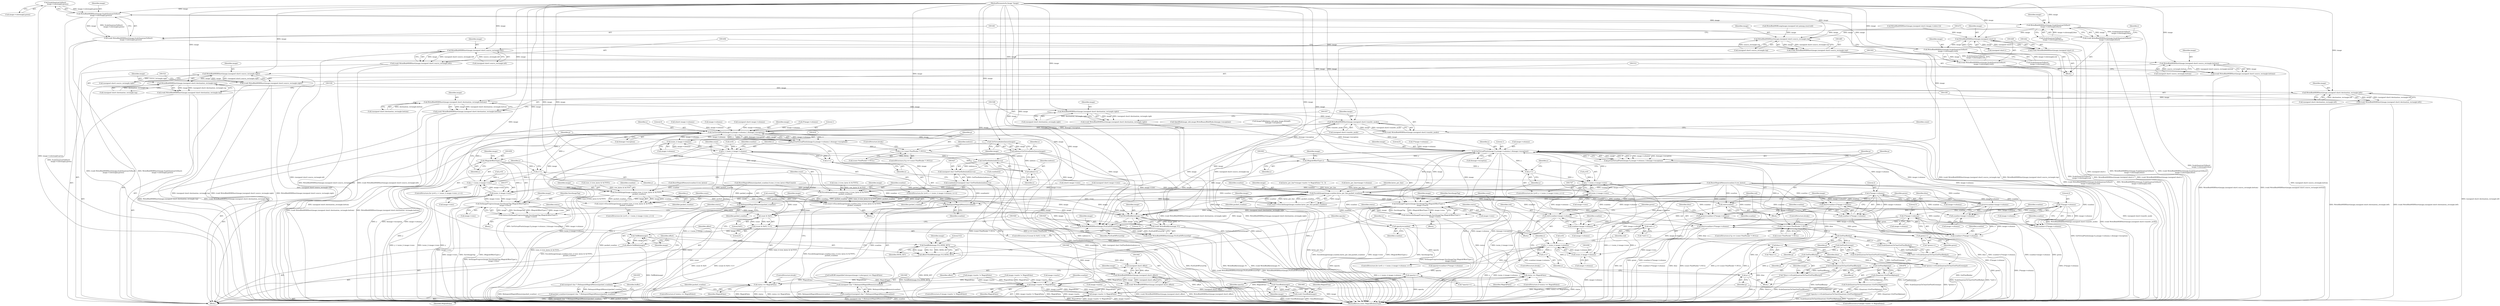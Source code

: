 digraph "0_ImageMagick_859084b4fd966ac007965c3d85caabccd8aee9b4@array" {
"1001464" [label="(Call,ScaleQuantumToShort(\n          image->colormap[i].green))"];
"1001462" [label="(Call,WriteBlobMSBShort(image,ScaleQuantumToShort(\n          image->colormap[i].green)))"];
"1001460" [label="(Call,(void) WriteBlobMSBShort(image,ScaleQuantumToShort(\n          image->colormap[i].green)))"];
"1001474" [label="(Call,WriteBlobMSBShort(image,ScaleQuantumToShort(\n          image->colormap[i].blue)))"];
"1001443" [label="(Call,WriteBlobMSBShort(image,(unsigned short) i))"];
"1001441" [label="(Call,(void) WriteBlobMSBShort(image,(unsigned short) i))"];
"1001450" [label="(Call,WriteBlobMSBShort(image,ScaleQuantumToShort(\n          image->colormap[i].red)))"];
"1001448" [label="(Call,(void) WriteBlobMSBShort(image,ScaleQuantumToShort(\n          image->colormap[i].red)))"];
"1001472" [label="(Call,(void) WriteBlobMSBShort(image,ScaleQuantumToShort(\n          image->colormap[i].blue)))"];
"1001486" [label="(Call,WriteBlobMSBShort(image,(unsigned short) source_rectangle.top))"];
"1001484" [label="(Call,(void) WriteBlobMSBShort(image,(unsigned short) source_rectangle.top))"];
"1001495" [label="(Call,WriteBlobMSBShort(image,(unsigned short) source_rectangle.left))"];
"1001493" [label="(Call,(void) WriteBlobMSBShort(image,(unsigned short) source_rectangle.left))"];
"1001504" [label="(Call,WriteBlobMSBShort(image,(unsigned short) source_rectangle.bottom))"];
"1001502" [label="(Call,(void) WriteBlobMSBShort(image,(unsigned short) source_rectangle.bottom))"];
"1001513" [label="(Call,WriteBlobMSBShort(image,(unsigned short) source_rectangle.right))"];
"1001511" [label="(Call,(void) WriteBlobMSBShort(image,(unsigned short) source_rectangle.right))"];
"1001522" [label="(Call,WriteBlobMSBShort(image,(unsigned short) destination_rectangle.top))"];
"1001520" [label="(Call,(void) WriteBlobMSBShort(image,(unsigned short) destination_rectangle.top))"];
"1001531" [label="(Call,WriteBlobMSBShort(image,(unsigned short) destination_rectangle.left))"];
"1001529" [label="(Call,(void) WriteBlobMSBShort(image,(unsigned short) destination_rectangle.left))"];
"1001540" [label="(Call,WriteBlobMSBShort(image,(unsigned short) destination_rectangle.bottom))"];
"1001538" [label="(Call,(void) WriteBlobMSBShort(image,(unsigned short) destination_rectangle.bottom))"];
"1001549" [label="(Call,WriteBlobMSBShort(image,(unsigned short) destination_rectangle.right))"];
"1001547" [label="(Call,(void) WriteBlobMSBShort(image,(unsigned short) destination_rectangle.right))"];
"1001558" [label="(Call,WriteBlobMSBShort(image,(unsigned short) transfer_mode))"];
"1001556" [label="(Call,(void) WriteBlobMSBShort(image,(unsigned short) transfer_mode))"];
"1001586" [label="(Call,GetVirtualPixels(image,0,y,image->columns,1,&image->exception))"];
"1001581" [label="(Call,y++)"];
"1001574" [label="(Call,y < (ssize_t) image->rows)"];
"1001584" [label="(Call,p=GetVirtualPixels(image,0,y,image->columns,1,&image->exception))"];
"1001599" [label="(Call,p == (const PixelPacket *) NULL)"];
"1001607" [label="(Call,GetVirtualIndexQueue(image))"];
"1001605" [label="(Call,indexes=GetVirtualIndexQueue(image))"];
"1001628" [label="(Call,GetPixelIndex(indexes+x))"];
"1001626" [label="(Call,(unsigned char) GetPixelIndex(indexes+x))"];
"1001622" [label="(Call,scanline[x]=(unsigned char) GetPixelIndex(indexes+x))"];
"1001634" [label="(Call,EncodeImage(image,scanline,(size_t) (row_bytes & 0x7FFF),\n        packed_scanline))"];
"1001632" [label="(Call,count+=EncodeImage(image,scanline,(size_t) (row_bytes & 0x7FFF),\n        packed_scanline))"];
"1001915" [label="(Call,count & 0x01)"];
"1001914" [label="(Call,(count & 0x01) != 0)"];
"1001654" [label="(Call,SetImageProgress(image,SaveImageTag,(MagickOffsetType) y,\n            image->rows))"];
"1001576" [label="(Call,(ssize_t) image->rows)"];
"1001652" [label="(Call,status=SetImageProgress(image,SaveImageTag,(MagickOffsetType) y,\n            image->rows))"];
"1001664" [label="(Call,status == MagickFalse)"];
"1001921" [label="(Call,WriteBlobByte(image,'\0'))"];
"1001919" [label="(Call,(void) WriteBlobByte(image,'\0'))"];
"1001926" [label="(Call,WriteBlobMSBShort(image,PictEndOfPictureOp))"];
"1001924" [label="(Call,(void) WriteBlobMSBShort(image,PictEndOfPictureOp))"];
"1001931" [label="(Call,TellBlob(image))"];
"1001929" [label="(Call,offset=TellBlob(image))"];
"1001935" [label="(Call,SeekBlob(image,512,SEEK_SET))"];
"1001933" [label="(Call,offset=SeekBlob(image,512,SEEK_SET))"];
"1001943" [label="(Call,(unsigned short) offset)"];
"1001941" [label="(Call,WriteBlobMSBShort(image,(unsigned short) offset))"];
"1001939" [label="(Call,(void) WriteBlobMSBShort(image,(unsigned short) offset))"];
"1001966" [label="(Call,CloseBlob(image))"];
"1001964" [label="(Call,(void) CloseBlob(image))"];
"1001950" [label="(Call,RelinquishMagickMemory(scanline))"];
"1001948" [label="(Call,(unsigned char *) RelinquishMagickMemory(scanline))"];
"1001946" [label="(Call,scanline=(unsigned char *) RelinquishMagickMemory(scanline))"];
"1001956" [label="(Call,RelinquishMagickMemory(packed_scanline))"];
"1001954" [label="(Call,(unsigned char *) RelinquishMagickMemory(packed_scanline))"];
"1001952" [label="(Call,packed_scanline=(unsigned char *) RelinquishMagickMemory(packed_scanline))"];
"1001629" [label="(Call,indexes+x)"];
"1001615" [label="(Call,(ssize_t) image->columns)"];
"1001613" [label="(Call,x < (ssize_t) image->columns)"];
"1001620" [label="(Call,x++)"];
"1001657" [label="(Call,(MagickOffsetType) y)"];
"1001697" [label="(Call,EncodeImage(image,scanline,(size_t) (row_bytes & 0x7FFF),\n            packed_scanline))"];
"1001695" [label="(Call,count+=EncodeImage(image,scanline,(size_t) (row_bytes & 0x7FFF),\n            packed_scanline))"];
"1001756" [label="(Call,GetVirtualPixels(image,0,y,image->columns,1,&image->exception))"];
"1001751" [label="(Call,y++)"];
"1001744" [label="(Call,y < (ssize_t) image->rows)"];
"1001754" [label="(Call,p=GetVirtualPixels(image,0,y,image->columns,1,&image->exception))"];
"1001769" [label="(Call,p == (const PixelPacket *) NULL)"];
"1001848" [label="(Call,GetPixelRed(p))"];
"1001847" [label="(Call,ScaleQuantumToChar(GetPixelRed(p)))"];
"1001843" [label="(Call,*red++=ScaleQuantumToChar(GetPixelRed(p)))"];
"1001855" [label="(Call,GetPixelGreen(p))"];
"1001854" [label="(Call,ScaleQuantumToChar(GetPixelGreen(p)))"];
"1001850" [label="(Call,*green++=ScaleQuantumToChar(GetPixelGreen(p)))"];
"1001862" [label="(Call,GetPixelBlue(p))"];
"1001861" [label="(Call,ScaleQuantumToChar(GetPixelBlue(p)))"];
"1001857" [label="(Call,*blue++=ScaleQuantumToChar(GetPixelBlue(p)))"];
"1001877" [label="(Call,GetPixelAlpha(p))"];
"1001875" [label="(Call,(Quantum) (GetPixelAlpha(p)))"];
"1001874" [label="(Call,ScaleQuantumToChar((Quantum) (GetPixelAlpha(p))))"];
"1001870" [label="(Call,*opacity++=ScaleQuantumToChar((Quantum) (GetPixelAlpha(p))))"];
"1001879" [label="(Call,p++)"];
"1001778" [label="(Call,green=scanline+image->columns)"];
"1001852" [label="(Call,green++)"];
"1001780" [label="(Call,scanline+image->columns)"];
"1001789" [label="(Call,2*image->columns)"];
"1001785" [label="(Call,blue=scanline+2*image->columns)"];
"1001859" [label="(Call,blue++)"];
"1001787" [label="(Call,scanline+2*image->columns)"];
"1001804" [label="(Call,red=scanline+image->columns)"];
"1001845" [label="(Call,red++)"];
"1001806" [label="(Call,scanline+image->columns)"];
"1001815" [label="(Call,2*image->columns)"];
"1001811" [label="(Call,green=scanline+2*image->columns)"];
"1001813" [label="(Call,scanline+2*image->columns)"];
"1001824" [label="(Call,3*image->columns)"];
"1001820" [label="(Call,blue=scanline+3*image->columns)"];
"1001822" [label="(Call,scanline+3*image->columns)"];
"1001835" [label="(Call,(ssize_t) image->columns)"];
"1001833" [label="(Call,x < (ssize_t) image->columns)"];
"1001840" [label="(Call,x++)"];
"1001883" [label="(Call,EncodeImage(image,scanline,bytes_per_line,packed_scanline))"];
"1001775" [label="(Call,red=scanline)"];
"1001801" [label="(Call,opacity=scanline)"];
"1001872" [label="(Call,opacity++)"];
"1001881" [label="(Call,count+=EncodeImage(image,scanline,bytes_per_line,packed_scanline))"];
"1001899" [label="(Call,SetImageProgress(image,SaveImageTag,(MagickOffsetType) y,\n                image->rows))"];
"1001746" [label="(Call,(ssize_t) image->rows)"];
"1001897" [label="(Call,status=SetImageProgress(image,SaveImageTag,(MagickOffsetType) y,\n                image->rows))"];
"1001909" [label="(Call,status == MagickFalse)"];
"1001795" [label="(Call,image->matte != MagickFalse)"];
"1001865" [label="(Call,image->matte != MagickFalse)"];
"1001902" [label="(Call,(MagickOffsetType) y)"];
"1001886" [label="(Identifier,bytes_per_line)"];
"1001936" [label="(Identifier,image)"];
"1001682" [label="(ControlStructure,for (y=0; y < (ssize_t) image->rows; y++))"];
"1000118" [label="(Block,)"];
"1001445" [label="(Call,(unsigned short) i)"];
"1001824" [label="(Call,3*image->columns)"];
"1001746" [label="(Call,(ssize_t) image->rows)"];
"1001560" [label="(Call,(unsigned short) transfer_mode)"];
"1001811" [label="(Call,green=scanline+2*image->columns)"];
"1001744" [label="(Call,y < (ssize_t) image->rows)"];
"1001505" [label="(Identifier,image)"];
"1001905" [label="(Call,image->rows)"];
"1001614" [label="(Identifier,x)"];
"1001954" [label="(Call,(unsigned char *) RelinquishMagickMemory(packed_scanline))"];
"1001938" [label="(Identifier,SEEK_SET)"];
"1001942" [label="(Identifier,image)"];
"1001813" [label="(Call,scanline+2*image->columns)"];
"1001844" [label="(Call,*red++)"];
"1001571" [label="(Call,y=0)"];
"1001964" [label="(Call,(void) CloseBlob(image))"];
"1001752" [label="(Identifier,y)"];
"1001464" [label="(Call,ScaleQuantumToShort(\n          image->colormap[i].green))"];
"1001834" [label="(Identifier,x)"];
"1001770" [label="(Identifier,p)"];
"1001791" [label="(Call,image->columns)"];
"1001486" [label="(Call,WriteBlobMSBShort(image,(unsigned short) source_rectangle.top))"];
"1001966" [label="(Call,CloseBlob(image))"];
"1001763" [label="(Literal,1)"];
"1001538" [label="(Call,(void) WriteBlobMSBShort(image,(unsigned short) destination_rectangle.bottom))"];
"1001854" [label="(Call,ScaleQuantumToChar(GetPixelGreen(p)))"];
"1001816" [label="(Literal,2)"];
"1001914" [label="(Call,(count & 0x01) != 0)"];
"1001731" [label="(Call,opacity=scanline+3*image->columns)"];
"1001495" [label="(Call,WriteBlobMSBShort(image,(unsigned short) source_rectangle.left))"];
"1001575" [label="(Identifier,y)"];
"1001846" [label="(Identifier,red)"];
"1001799" [label="(Identifier,MagickFalse)"];
"1001804" [label="(Call,red=scanline+image->columns)"];
"1001622" [label="(Call,scanline[x]=(unsigned char) GetPixelIndex(indexes+x))"];
"1001879" [label="(Call,p++)"];
"1001782" [label="(Call,image->columns)"];
"1001657" [label="(Call,(MagickOffsetType) y)"];
"1001790" [label="(Literal,2)"];
"1001795" [label="(Call,image->matte != MagickFalse)"];
"1001584" [label="(Call,p=GetVirtualPixels(image,0,y,image->columns,1,&image->exception))"];
"1001556" [label="(Call,(void) WriteBlobMSBShort(image,(unsigned short) transfer_mode))"];
"1001635" [label="(Identifier,image)"];
"1001842" [label="(Block,)"];
"1001806" [label="(Call,scanline+image->columns)"];
"1001439" [label="(Identifier,i)"];
"1001833" [label="(Call,x < (ssize_t) image->columns)"];
"1001448" [label="(Call,(void) WriteBlobMSBShort(image,ScaleQuantumToShort(\n          image->colormap[i].red)))"];
"1001769" [label="(Call,p == (const PixelPacket *) NULL)"];
"1001741" [label="(Call,y=0)"];
"1001931" [label="(Call,TellBlob(image))"];
"1001660" [label="(Call,image->rows)"];
"1001924" [label="(Call,(void) WriteBlobMSBShort(image,PictEndOfPictureOp))"];
"1001969" [label="(Identifier,MagickTrue)"];
"1001753" [label="(Block,)"];
"1001504" [label="(Call,WriteBlobMSBShort(image,(unsigned short) source_rectangle.bottom))"];
"1001700" [label="(Call,(size_t) (row_bytes & 0x7FFF))"];
"1001967" [label="(Identifier,image)"];
"1001862" [label="(Call,GetPixelBlue(p))"];
"1001918" [label="(Literal,0)"];
"1001814" [label="(Identifier,scanline)"];
"1001699" [label="(Identifier,scanline)"];
"1001607" [label="(Call,GetVirtualIndexQueue(image))"];
"1001927" [label="(Identifier,image)"];
"1001475" [label="(Identifier,image)"];
"1001779" [label="(Identifier,green)"];
"1001578" [label="(Call,image->rows)"];
"1001851" [label="(Call,*green++)"];
"1001754" [label="(Call,p=GetVirtualPixels(image,0,y,image->columns,1,&image->exception))"];
"1001629" [label="(Call,indexes+x)"];
"1001748" [label="(Call,image->rows)"];
"1001853" [label="(Identifier,green)"];
"1001581" [label="(Call,y++)"];
"1001630" [label="(Identifier,indexes)"];
"1001532" [label="(Identifier,image)"];
"1001861" [label="(Call,ScaleQuantumToChar(GetPixelBlue(p)))"];
"1000552" [label="(Call,ResetMagickMemory(packed_scanline,0,(size_t) (row_bytes+MaxCount)))"];
"1001576" [label="(Call,(ssize_t) image->rows)"];
"1001959" [label="(Identifier,buffer)"];
"1001450" [label="(Call,WriteBlobMSBShort(image,ScaleQuantumToShort(\n          image->colormap[i].red)))"];
"1001599" [label="(Call,p == (const PixelPacket *) NULL)"];
"1001441" [label="(Call,(void) WriteBlobMSBShort(image,(unsigned short) i))"];
"1001506" [label="(Call,(unsigned short) source_rectangle.bottom)"];
"1001910" [label="(Identifier,status)"];
"1001654" [label="(Call,SetImageProgress(image,SaveImageTag,(MagickOffsetType) y,\n            image->rows))"];
"1001841" [label="(Identifier,x)"];
"1001514" [label="(Identifier,image)"];
"1001956" [label="(Call,RelinquishMagickMemory(packed_scanline))"];
"1001756" [label="(Call,GetVirtualPixels(image,0,y,image->columns,1,&image->exception))"];
"1001852" [label="(Call,green++)"];
"1001948" [label="(Call,(unsigned char *) RelinquishMagickMemory(scanline))"];
"1000404" [label="(Call,image->matte != MagickFalse)"];
"1001822" [label="(Call,scanline+3*image->columns)"];
"1001815" [label="(Call,2*image->columns)"];
"1001774" [label="(ControlStructure,break;)"];
"1001951" [label="(Identifier,scanline)"];
"1001623" [label="(Call,scanline[x])"];
"1001802" [label="(Identifier,opacity)"];
"1001928" [label="(Identifier,PictEndOfPictureOp)"];
"1001916" [label="(Identifier,count)"];
"1001849" [label="(Identifier,p)"];
"1001843" [label="(Call,*red++=ScaleQuantumToChar(GetPixelRed(p)))"];
"1000117" [label="(MethodParameterIn,Image *image)"];
"1001463" [label="(Identifier,image)"];
"1001917" [label="(Literal,0x01)"];
"1001582" [label="(Identifier,y)"];
"1000448" [label="(Call,image->matte != MagickFalse)"];
"1001789" [label="(Call,2*image->columns)"];
"1001812" [label="(Identifier,green)"];
"1001786" [label="(Identifier,blue)"];
"1001633" [label="(Identifier,count)"];
"1001760" [label="(Call,image->columns)"];
"1001778" [label="(Call,green=scanline+image->columns)"];
"1001926" [label="(Call,WriteBlobMSBShort(image,PictEndOfPictureOp))"];
"1001524" [label="(Call,(unsigned short) destination_rectangle.top)"];
"1000546" [label="(Call,ResetMagickMemory(scanline,0,row_bytes))"];
"1001911" [label="(Identifier,MagickFalse)"];
"1001394" [label="(Call,WriteBlobMSBLong(image,(unsigned int) pixmap.reserved))"];
"1001904" [label="(Identifier,y)"];
"1001740" [label="(ControlStructure,for (y=0; y < (ssize_t) image->rows; y++))"];
"1001945" [label="(Identifier,offset)"];
"1001946" [label="(Call,scanline=(unsigned char *) RelinquishMagickMemory(scanline))"];
"1001542" [label="(Call,(unsigned short) destination_rectangle.bottom)"];
"1001610" [label="(Call,x=0)"];
"1001661" [label="(Identifier,image)"];
"1001864" [label="(ControlStructure,if (image->matte != MagickFalse))"];
"1001621" [label="(Identifier,x)"];
"1001588" [label="(Literal,0)"];
"1000908" [label="(Call,ImageToBlob(jpeg_info,jpeg_image,&length,\n        &image->exception))"];
"1001830" [label="(Call,x=0)"];
"1001848" [label="(Call,GetPixelRed(p))"];
"1001881" [label="(Call,count+=EncodeImage(image,scanline,bytes_per_line,packed_scanline))"];
"1001883" [label="(Call,EncodeImage(image,scanline,bytes_per_line,packed_scanline))"];
"1001487" [label="(Identifier,image)"];
"1001801" [label="(Call,opacity=scanline)"];
"1001803" [label="(Identifier,scanline)"];
"1001452" [label="(Call,ScaleQuantumToShort(\n          image->colormap[i].red))"];
"1001583" [label="(Block,)"];
"1001558" [label="(Call,WriteBlobMSBShort(image,(unsigned short) transfer_mode))"];
"1001896" [label="(Block,)"];
"1001655" [label="(Identifier,image)"];
"1001745" [label="(Identifier,y)"];
"1001867" [label="(Identifier,image)"];
"1001465" [label="(Call,image->colormap[i].green)"];
"1001950" [label="(Call,RelinquishMagickMemory(scanline))"];
"1001821" [label="(Identifier,blue)"];
"1001808" [label="(Call,image->columns)"];
"1001796" [label="(Call,image->matte)"];
"1001785" [label="(Call,blue=scanline+2*image->columns)"];
"1001908" [label="(ControlStructure,if (status == MagickFalse))"];
"1001923" [label="(Literal,'\0')"];
"1001451" [label="(Identifier,image)"];
"1001631" [label="(Identifier,x)"];
"1001757" [label="(Identifier,image)"];
"1001858" [label="(Call,*blue++)"];
"1001758" [label="(Literal,0)"];
"1001857" [label="(Call,*blue++=ScaleQuantumToChar(GetPixelBlue(p)))"];
"1001462" [label="(Call,WriteBlobMSBShort(image,ScaleQuantumToShort(\n          image->colormap[i].green)))"];
"1001887" [label="(Identifier,packed_scanline)"];
"1001898" [label="(Identifier,status)"];
"1001104" [label="(Call,(unsigned short) image->columns)"];
"1001484" [label="(Call,(void) WriteBlobMSBShort(image,(unsigned short) source_rectangle.top))"];
"1001823" [label="(Identifier,scanline)"];
"1001866" [label="(Call,image->matte)"];
"1001474" [label="(Call,WriteBlobMSBShort(image,ScaleQuantumToShort(\n          image->colormap[i].blue)))"];
"1001549" [label="(Call,WriteBlobMSBShort(image,(unsigned short) destination_rectangle.right))"];
"1001885" [label="(Identifier,scanline)"];
"1001850" [label="(Call,*green++=ScaleQuantumToChar(GetPixelGreen(p)))"];
"1001667" [label="(ControlStructure,break;)"];
"1001825" [label="(Literal,3)"];
"1001646" [label="(Identifier,image)"];
"1001755" [label="(Identifier,p)"];
"1001921" [label="(Call,WriteBlobByte(image,'\0'))"];
"1001653" [label="(Identifier,status)"];
"1001913" [label="(ControlStructure,if ((count & 0x01) != 0))"];
"1001705" [label="(Identifier,packed_scanline)"];
"1001800" [label="(Block,)"];
"1001440" [label="(Block,)"];
"1001933" [label="(Call,offset=SeekBlob(image,512,SEEK_SET))"];
"1001877" [label="(Call,GetPixelAlpha(p))"];
"1001613" [label="(Call,x < (ssize_t) image->columns)"];
"1001952" [label="(Call,packed_scanline=(unsigned char *) RelinquishMagickMemory(packed_scanline))"];
"1001531" [label="(Call,WriteBlobMSBShort(image,(unsigned short) destination_rectangle.left))"];
"1001902" [label="(Call,(MagickOffsetType) y)"];
"1001608" [label="(Identifier,image)"];
"1001632" [label="(Call,count+=EncodeImage(image,scanline,(size_t) (row_bytes & 0x7FFF),\n        packed_scanline))"];
"1001551" [label="(Call,(unsigned short) destination_rectangle.right)"];
"1001587" [label="(Identifier,image)"];
"1001934" [label="(Identifier,offset)"];
"1001585" [label="(Identifier,p)"];
"1001869" [label="(Identifier,MagickFalse)"];
"1001418" [label="(Call,WriteBlobMSBShort(image,(unsigned short) (image->colors-1)))"];
"1001865" [label="(Call,image->matte != MagickFalse)"];
"1001781" [label="(Identifier,scanline)"];
"1001540" [label="(Call,WriteBlobMSBShort(image,(unsigned short) destination_rectangle.bottom))"];
"1001871" [label="(Call,*opacity++)"];
"1001476" [label="(Call,ScaleQuantumToShort(\n          image->colormap[i].blue))"];
"1001932" [label="(Identifier,image)"];
"1001919" [label="(Call,(void) WriteBlobByte(image,'\0'))"];
"1001665" [label="(Identifier,status)"];
"1001488" [label="(Call,(unsigned short) source_rectangle.top)"];
"1001875" [label="(Call,(Quantum) (GetPixelAlpha(p)))"];
"1001929" [label="(Call,offset=TellBlob(image))"];
"1001780" [label="(Call,scanline+image->columns)"];
"1001873" [label="(Identifier,opacity)"];
"1001930" [label="(Identifier,offset)"];
"1001695" [label="(Call,count+=EncodeImage(image,scanline,(size_t) (row_bytes & 0x7FFF),\n            packed_scanline))"];
"1001601" [label="(Call,(const PixelPacket *) NULL)"];
"1000431" [label="(Call,4*image->columns)"];
"1001805" [label="(Identifier,red)"];
"1001611" [label="(Identifier,x)"];
"1001970" [label="(MethodReturn,static MagickBooleanType)"];
"1001600" [label="(Identifier,p)"];
"1001559" [label="(Identifier,image)"];
"1001817" [label="(Call,image->columns)"];
"1001855" [label="(Call,GetPixelGreen(p))"];
"1001609" [label="(ControlStructure,for (x=0; x < (ssize_t) image->columns; x++))"];
"1001880" [label="(Identifier,p)"];
"1001771" [label="(Call,(const PixelPacket *) NULL)"];
"1001550" [label="(Identifier,image)"];
"1001787" [label="(Call,scanline+2*image->columns)"];
"1001899" [label="(Call,SetImageProgress(image,SaveImageTag,(MagickOffsetType) y,\n                image->rows))"];
"1000289" [label="(Call,(short) image->rows)"];
"1001776" [label="(Identifier,red)"];
"1001604" [label="(ControlStructure,break;)"];
"1001751" [label="(Call,y++)"];
"1001882" [label="(Identifier,count)"];
"1001605" [label="(Call,indexes=GetVirtualIndexQueue(image))"];
"1001941" [label="(Call,WriteBlobMSBShort(image,(unsigned short) offset))"];
"1001598" [label="(ControlStructure,if (p == (const PixelPacket *) NULL))"];
"1001460" [label="(Call,(void) WriteBlobMSBShort(image,ScaleQuantumToShort(\n          image->colormap[i].green)))"];
"1001874" [label="(Call,ScaleQuantumToChar((Quantum) (GetPixelAlpha(p))))"];
"1001891" [label="(Identifier,image)"];
"1001870" [label="(Call,*opacity++=ScaleQuantumToChar((Quantum) (GetPixelAlpha(p))))"];
"1001840" [label="(Call,x++)"];
"1001593" [label="(Literal,1)"];
"1001589" [label="(Identifier,y)"];
"1001496" [label="(Identifier,image)"];
"1001513" [label="(Call,WriteBlobMSBShort(image,(unsigned short) source_rectangle.right))"];
"1001659" [label="(Identifier,y)"];
"1001943" [label="(Call,(unsigned short) offset)"];
"1001520" [label="(Call,(void) WriteBlobMSBShort(image,(unsigned short) destination_rectangle.top))"];
"1001628" [label="(Call,GetPixelIndex(indexes+x))"];
"1001574" [label="(Call,y < (ssize_t) image->rows)"];
"1001620" [label="(Call,x++)"];
"1001651" [label="(Block,)"];
"1001837" [label="(Call,image->columns)"];
"1001697" [label="(Call,EncodeImage(image,scanline,(size_t) (row_bytes & 0x7FFF),\n            packed_scanline))"];
"1001529" [label="(Call,(void) WriteBlobMSBShort(image,(unsigned short) destination_rectangle.left))"];
"1000201" [label="(Call,OpenBlob(image_info,image,WriteBinaryBlobMode,&image->exception))"];
"1001666" [label="(Identifier,MagickFalse)"];
"1001694" [label="(Identifier,y)"];
"1000298" [label="(Call,(short) image->columns)"];
"1001493" [label="(Call,(void) WriteBlobMSBShort(image,(unsigned short) source_rectangle.left))"];
"1001939" [label="(Call,(void) WriteBlobMSBShort(image,(unsigned short) offset))"];
"1001656" [label="(Identifier,SaveImageTag)"];
"1001523" [label="(Identifier,image)"];
"1001847" [label="(Call,ScaleQuantumToChar(GetPixelRed(p)))"];
"1001935" [label="(Call,SeekBlob(image,512,SEEK_SET))"];
"1001735" [label="(Call,3*image->columns)"];
"1001533" [label="(Call,(unsigned short) destination_rectangle.left)"];
"1001897" [label="(Call,status=SetImageProgress(image,SaveImageTag,(MagickOffsetType) y,\n                image->rows))"];
"1001860" [label="(Identifier,blue)"];
"1001606" [label="(Identifier,indexes)"];
"1001775" [label="(Call,red=scanline)"];
"1001511" [label="(Call,(void) WriteBlobMSBShort(image,(unsigned short) source_rectangle.right))"];
"1001957" [label="(Identifier,packed_scanline)"];
"1001443" [label="(Call,WriteBlobMSBShort(image,(unsigned short) i))"];
"1001515" [label="(Call,(unsigned short) source_rectangle.right)"];
"1001547" [label="(Call,(void) WriteBlobMSBShort(image,(unsigned short) destination_rectangle.right))"];
"1001636" [label="(Identifier,scanline)"];
"1001856" [label="(Identifier,p)"];
"1001626" [label="(Call,(unsigned char) GetPixelIndex(indexes+x))"];
"1001678" [label="(Call,ResetMagickMemory(scanline,0,row_bytes))"];
"1001777" [label="(Identifier,scanline)"];
"1001113" [label="(Call,(unsigned short) image->rows)"];
"1001884" [label="(Identifier,image)"];
"1000216" [label="(Call,IssRGBCompatibleColorspace(image->colorspace) == MagickFalse)"];
"1001831" [label="(Identifier,x)"];
"1001872" [label="(Call,opacity++)"];
"1001900" [label="(Identifier,image)"];
"1001829" [label="(ControlStructure,for (x=0; x < (ssize_t) image->columns; x++))"];
"1001901" [label="(Identifier,SaveImageTag)"];
"1001472" [label="(Call,(void) WriteBlobMSBShort(image,ScaleQuantumToShort(\n          image->colormap[i].blue)))"];
"1001807" [label="(Identifier,scanline)"];
"1001922" [label="(Identifier,image)"];
"1001764" [label="(Call,&image->exception)"];
"1001541" [label="(Identifier,image)"];
"1001624" [label="(Identifier,scanline)"];
"1001617" [label="(Call,image->columns)"];
"1001820" [label="(Call,blue=scanline+3*image->columns)"];
"1001570" [label="(ControlStructure,for (y=0; y < (ssize_t) image->rows; y++))"];
"1001826" [label="(Call,image->columns)"];
"1001863" [label="(Identifier,p)"];
"1001906" [label="(Identifier,image)"];
"1001797" [label="(Identifier,image)"];
"1001953" [label="(Identifier,packed_scanline)"];
"1001912" [label="(ControlStructure,break;)"];
"1001937" [label="(Literal,512)"];
"1001594" [label="(Call,&image->exception)"];
"1001915" [label="(Call,count & 0x01)"];
"1001634" [label="(Call,EncodeImage(image,scanline,(size_t) (row_bytes & 0x7FFF),\n        packed_scanline))"];
"1001859" [label="(Call,blue++)"];
"1001502" [label="(Call,(void) WriteBlobMSBShort(image,(unsigned short) source_rectangle.bottom))"];
"1001845" [label="(Call,red++)"];
"1000445" [label="(Call,bytes_per_line*=image->matte != MagickFalse ? 4 : 3)"];
"1001878" [label="(Identifier,p)"];
"1001652" [label="(Call,status=SetImageProgress(image,SaveImageTag,(MagickOffsetType) y,\n            image->rows))"];
"1001590" [label="(Call,image->columns)"];
"1001522" [label="(Call,WriteBlobMSBShort(image,(unsigned short) destination_rectangle.top))"];
"1001444" [label="(Identifier,image)"];
"1001563" [label="(Call,count=0)"];
"1001664" [label="(Call,status == MagickFalse)"];
"1001637" [label="(Call,(size_t) (row_bytes & 0x7FFF))"];
"1001698" [label="(Identifier,image)"];
"1000436" [label="(Call,bytes_per_line=image->columns)"];
"1001642" [label="(Identifier,packed_scanline)"];
"1001909" [label="(Call,status == MagickFalse)"];
"1001947" [label="(Identifier,scanline)"];
"1001788" [label="(Identifier,scanline)"];
"1001564" [label="(Identifier,count)"];
"1001696" [label="(Identifier,count)"];
"1001835" [label="(Call,(ssize_t) image->columns)"];
"1001586" [label="(Call,GetVirtualPixels(image,0,y,image->columns,1,&image->exception))"];
"1001794" [label="(ControlStructure,if (image->matte != MagickFalse))"];
"1001615" [label="(Call,(ssize_t) image->columns)"];
"1001759" [label="(Identifier,y)"];
"1001768" [label="(ControlStructure,if (p == (const PixelPacket *) NULL))"];
"1001497" [label="(Call,(unsigned short) source_rectangle.left)"];
"1001663" [label="(ControlStructure,if (status == MagickFalse))"];
"1001464" -> "1001462"  [label="AST: "];
"1001464" -> "1001465"  [label="CFG: "];
"1001465" -> "1001464"  [label="AST: "];
"1001462" -> "1001464"  [label="CFG: "];
"1001464" -> "1001970"  [label="DDG: image->colormap[i].green"];
"1001464" -> "1001462"  [label="DDG: image->colormap[i].green"];
"1001462" -> "1001460"  [label="AST: "];
"1001463" -> "1001462"  [label="AST: "];
"1001460" -> "1001462"  [label="CFG: "];
"1001462" -> "1001970"  [label="DDG: ScaleQuantumToShort(\n          image->colormap[i].green)"];
"1001462" -> "1001460"  [label="DDG: image"];
"1001462" -> "1001460"  [label="DDG: ScaleQuantumToShort(\n          image->colormap[i].green)"];
"1001450" -> "1001462"  [label="DDG: image"];
"1000117" -> "1001462"  [label="DDG: image"];
"1001462" -> "1001474"  [label="DDG: image"];
"1001460" -> "1001440"  [label="AST: "];
"1001461" -> "1001460"  [label="AST: "];
"1001473" -> "1001460"  [label="CFG: "];
"1001460" -> "1001970"  [label="DDG: WriteBlobMSBShort(image,ScaleQuantumToShort(\n          image->colormap[i].green))"];
"1001460" -> "1001970"  [label="DDG: (void) WriteBlobMSBShort(image,ScaleQuantumToShort(\n          image->colormap[i].green))"];
"1001474" -> "1001472"  [label="AST: "];
"1001474" -> "1001476"  [label="CFG: "];
"1001475" -> "1001474"  [label="AST: "];
"1001476" -> "1001474"  [label="AST: "];
"1001472" -> "1001474"  [label="CFG: "];
"1001474" -> "1001970"  [label="DDG: ScaleQuantumToShort(\n          image->colormap[i].blue)"];
"1001474" -> "1001443"  [label="DDG: image"];
"1001474" -> "1001472"  [label="DDG: image"];
"1001474" -> "1001472"  [label="DDG: ScaleQuantumToShort(\n          image->colormap[i].blue)"];
"1000117" -> "1001474"  [label="DDG: image"];
"1001476" -> "1001474"  [label="DDG: image->colormap[i].blue"];
"1001474" -> "1001486"  [label="DDG: image"];
"1001443" -> "1001441"  [label="AST: "];
"1001443" -> "1001445"  [label="CFG: "];
"1001444" -> "1001443"  [label="AST: "];
"1001445" -> "1001443"  [label="AST: "];
"1001441" -> "1001443"  [label="CFG: "];
"1001443" -> "1001970"  [label="DDG: (unsigned short) i"];
"1001443" -> "1001441"  [label="DDG: image"];
"1001443" -> "1001441"  [label="DDG: (unsigned short) i"];
"1001418" -> "1001443"  [label="DDG: image"];
"1000117" -> "1001443"  [label="DDG: image"];
"1001445" -> "1001443"  [label="DDG: i"];
"1001443" -> "1001450"  [label="DDG: image"];
"1001441" -> "1001440"  [label="AST: "];
"1001442" -> "1001441"  [label="AST: "];
"1001449" -> "1001441"  [label="CFG: "];
"1001441" -> "1001970"  [label="DDG: WriteBlobMSBShort(image,(unsigned short) i)"];
"1001441" -> "1001970"  [label="DDG: (void) WriteBlobMSBShort(image,(unsigned short) i)"];
"1001450" -> "1001448"  [label="AST: "];
"1001450" -> "1001452"  [label="CFG: "];
"1001451" -> "1001450"  [label="AST: "];
"1001452" -> "1001450"  [label="AST: "];
"1001448" -> "1001450"  [label="CFG: "];
"1001450" -> "1001970"  [label="DDG: ScaleQuantumToShort(\n          image->colormap[i].red)"];
"1001450" -> "1001448"  [label="DDG: image"];
"1001450" -> "1001448"  [label="DDG: ScaleQuantumToShort(\n          image->colormap[i].red)"];
"1000117" -> "1001450"  [label="DDG: image"];
"1001452" -> "1001450"  [label="DDG: image->colormap[i].red"];
"1001448" -> "1001440"  [label="AST: "];
"1001449" -> "1001448"  [label="AST: "];
"1001461" -> "1001448"  [label="CFG: "];
"1001448" -> "1001970"  [label="DDG: (void) WriteBlobMSBShort(image,ScaleQuantumToShort(\n          image->colormap[i].red))"];
"1001448" -> "1001970"  [label="DDG: WriteBlobMSBShort(image,ScaleQuantumToShort(\n          image->colormap[i].red))"];
"1001472" -> "1001440"  [label="AST: "];
"1001473" -> "1001472"  [label="AST: "];
"1001439" -> "1001472"  [label="CFG: "];
"1001472" -> "1001970"  [label="DDG: WriteBlobMSBShort(image,ScaleQuantumToShort(\n          image->colormap[i].blue))"];
"1001472" -> "1001970"  [label="DDG: (void) WriteBlobMSBShort(image,ScaleQuantumToShort(\n          image->colormap[i].blue))"];
"1001486" -> "1001484"  [label="AST: "];
"1001486" -> "1001488"  [label="CFG: "];
"1001487" -> "1001486"  [label="AST: "];
"1001488" -> "1001486"  [label="AST: "];
"1001484" -> "1001486"  [label="CFG: "];
"1001486" -> "1001970"  [label="DDG: (unsigned short) source_rectangle.top"];
"1001486" -> "1001484"  [label="DDG: image"];
"1001486" -> "1001484"  [label="DDG: (unsigned short) source_rectangle.top"];
"1001418" -> "1001486"  [label="DDG: image"];
"1001394" -> "1001486"  [label="DDG: image"];
"1000117" -> "1001486"  [label="DDG: image"];
"1001488" -> "1001486"  [label="DDG: source_rectangle.top"];
"1001486" -> "1001495"  [label="DDG: image"];
"1001484" -> "1000118"  [label="AST: "];
"1001485" -> "1001484"  [label="AST: "];
"1001494" -> "1001484"  [label="CFG: "];
"1001484" -> "1001970"  [label="DDG: WriteBlobMSBShort(image,(unsigned short) source_rectangle.top)"];
"1001484" -> "1001970"  [label="DDG: (void) WriteBlobMSBShort(image,(unsigned short) source_rectangle.top)"];
"1001495" -> "1001493"  [label="AST: "];
"1001495" -> "1001497"  [label="CFG: "];
"1001496" -> "1001495"  [label="AST: "];
"1001497" -> "1001495"  [label="AST: "];
"1001493" -> "1001495"  [label="CFG: "];
"1001495" -> "1001970"  [label="DDG: (unsigned short) source_rectangle.left"];
"1001495" -> "1001493"  [label="DDG: image"];
"1001495" -> "1001493"  [label="DDG: (unsigned short) source_rectangle.left"];
"1000117" -> "1001495"  [label="DDG: image"];
"1001497" -> "1001495"  [label="DDG: source_rectangle.left"];
"1001495" -> "1001504"  [label="DDG: image"];
"1001493" -> "1000118"  [label="AST: "];
"1001494" -> "1001493"  [label="AST: "];
"1001503" -> "1001493"  [label="CFG: "];
"1001493" -> "1001970"  [label="DDG: (void) WriteBlobMSBShort(image,(unsigned short) source_rectangle.left)"];
"1001493" -> "1001970"  [label="DDG: WriteBlobMSBShort(image,(unsigned short) source_rectangle.left)"];
"1001504" -> "1001502"  [label="AST: "];
"1001504" -> "1001506"  [label="CFG: "];
"1001505" -> "1001504"  [label="AST: "];
"1001506" -> "1001504"  [label="AST: "];
"1001502" -> "1001504"  [label="CFG: "];
"1001504" -> "1001970"  [label="DDG: (unsigned short) source_rectangle.bottom"];
"1001504" -> "1001502"  [label="DDG: image"];
"1001504" -> "1001502"  [label="DDG: (unsigned short) source_rectangle.bottom"];
"1000117" -> "1001504"  [label="DDG: image"];
"1001506" -> "1001504"  [label="DDG: source_rectangle.bottom"];
"1001504" -> "1001513"  [label="DDG: image"];
"1001502" -> "1000118"  [label="AST: "];
"1001503" -> "1001502"  [label="AST: "];
"1001512" -> "1001502"  [label="CFG: "];
"1001502" -> "1001970"  [label="DDG: (void) WriteBlobMSBShort(image,(unsigned short) source_rectangle.bottom)"];
"1001502" -> "1001970"  [label="DDG: WriteBlobMSBShort(image,(unsigned short) source_rectangle.bottom)"];
"1001513" -> "1001511"  [label="AST: "];
"1001513" -> "1001515"  [label="CFG: "];
"1001514" -> "1001513"  [label="AST: "];
"1001515" -> "1001513"  [label="AST: "];
"1001511" -> "1001513"  [label="CFG: "];
"1001513" -> "1001970"  [label="DDG: (unsigned short) source_rectangle.right"];
"1001513" -> "1001511"  [label="DDG: image"];
"1001513" -> "1001511"  [label="DDG: (unsigned short) source_rectangle.right"];
"1000117" -> "1001513"  [label="DDG: image"];
"1001515" -> "1001513"  [label="DDG: source_rectangle.right"];
"1001513" -> "1001522"  [label="DDG: image"];
"1001511" -> "1000118"  [label="AST: "];
"1001512" -> "1001511"  [label="AST: "];
"1001521" -> "1001511"  [label="CFG: "];
"1001511" -> "1001970"  [label="DDG: WriteBlobMSBShort(image,(unsigned short) source_rectangle.right)"];
"1001511" -> "1001970"  [label="DDG: (void) WriteBlobMSBShort(image,(unsigned short) source_rectangle.right)"];
"1001522" -> "1001520"  [label="AST: "];
"1001522" -> "1001524"  [label="CFG: "];
"1001523" -> "1001522"  [label="AST: "];
"1001524" -> "1001522"  [label="AST: "];
"1001520" -> "1001522"  [label="CFG: "];
"1001522" -> "1001970"  [label="DDG: (unsigned short) destination_rectangle.top"];
"1001522" -> "1001520"  [label="DDG: image"];
"1001522" -> "1001520"  [label="DDG: (unsigned short) destination_rectangle.top"];
"1000117" -> "1001522"  [label="DDG: image"];
"1001524" -> "1001522"  [label="DDG: destination_rectangle.top"];
"1001522" -> "1001531"  [label="DDG: image"];
"1001520" -> "1000118"  [label="AST: "];
"1001521" -> "1001520"  [label="AST: "];
"1001530" -> "1001520"  [label="CFG: "];
"1001520" -> "1001970"  [label="DDG: (void) WriteBlobMSBShort(image,(unsigned short) destination_rectangle.top)"];
"1001520" -> "1001970"  [label="DDG: WriteBlobMSBShort(image,(unsigned short) destination_rectangle.top)"];
"1001531" -> "1001529"  [label="AST: "];
"1001531" -> "1001533"  [label="CFG: "];
"1001532" -> "1001531"  [label="AST: "];
"1001533" -> "1001531"  [label="AST: "];
"1001529" -> "1001531"  [label="CFG: "];
"1001531" -> "1001970"  [label="DDG: (unsigned short) destination_rectangle.left"];
"1001531" -> "1001529"  [label="DDG: image"];
"1001531" -> "1001529"  [label="DDG: (unsigned short) destination_rectangle.left"];
"1000117" -> "1001531"  [label="DDG: image"];
"1001533" -> "1001531"  [label="DDG: destination_rectangle.left"];
"1001531" -> "1001540"  [label="DDG: image"];
"1001529" -> "1000118"  [label="AST: "];
"1001530" -> "1001529"  [label="AST: "];
"1001539" -> "1001529"  [label="CFG: "];
"1001529" -> "1001970"  [label="DDG: WriteBlobMSBShort(image,(unsigned short) destination_rectangle.left)"];
"1001529" -> "1001970"  [label="DDG: (void) WriteBlobMSBShort(image,(unsigned short) destination_rectangle.left)"];
"1001540" -> "1001538"  [label="AST: "];
"1001540" -> "1001542"  [label="CFG: "];
"1001541" -> "1001540"  [label="AST: "];
"1001542" -> "1001540"  [label="AST: "];
"1001538" -> "1001540"  [label="CFG: "];
"1001540" -> "1001970"  [label="DDG: (unsigned short) destination_rectangle.bottom"];
"1001540" -> "1001538"  [label="DDG: image"];
"1001540" -> "1001538"  [label="DDG: (unsigned short) destination_rectangle.bottom"];
"1000117" -> "1001540"  [label="DDG: image"];
"1001542" -> "1001540"  [label="DDG: destination_rectangle.bottom"];
"1001540" -> "1001549"  [label="DDG: image"];
"1001538" -> "1000118"  [label="AST: "];
"1001539" -> "1001538"  [label="AST: "];
"1001548" -> "1001538"  [label="CFG: "];
"1001538" -> "1001970"  [label="DDG: (void) WriteBlobMSBShort(image,(unsigned short) destination_rectangle.bottom)"];
"1001538" -> "1001970"  [label="DDG: WriteBlobMSBShort(image,(unsigned short) destination_rectangle.bottom)"];
"1001549" -> "1001547"  [label="AST: "];
"1001549" -> "1001551"  [label="CFG: "];
"1001550" -> "1001549"  [label="AST: "];
"1001551" -> "1001549"  [label="AST: "];
"1001547" -> "1001549"  [label="CFG: "];
"1001549" -> "1001970"  [label="DDG: (unsigned short) destination_rectangle.right"];
"1001549" -> "1001547"  [label="DDG: image"];
"1001549" -> "1001547"  [label="DDG: (unsigned short) destination_rectangle.right"];
"1000117" -> "1001549"  [label="DDG: image"];
"1001551" -> "1001549"  [label="DDG: destination_rectangle.right"];
"1001549" -> "1001558"  [label="DDG: image"];
"1001547" -> "1000118"  [label="AST: "];
"1001548" -> "1001547"  [label="AST: "];
"1001557" -> "1001547"  [label="CFG: "];
"1001547" -> "1001970"  [label="DDG: WriteBlobMSBShort(image,(unsigned short) destination_rectangle.right)"];
"1001547" -> "1001970"  [label="DDG: (void) WriteBlobMSBShort(image,(unsigned short) destination_rectangle.right)"];
"1001558" -> "1001556"  [label="AST: "];
"1001558" -> "1001560"  [label="CFG: "];
"1001559" -> "1001558"  [label="AST: "];
"1001560" -> "1001558"  [label="AST: "];
"1001556" -> "1001558"  [label="CFG: "];
"1001558" -> "1001970"  [label="DDG: (unsigned short) transfer_mode"];
"1001558" -> "1001556"  [label="DDG: image"];
"1001558" -> "1001556"  [label="DDG: (unsigned short) transfer_mode"];
"1000117" -> "1001558"  [label="DDG: image"];
"1001560" -> "1001558"  [label="DDG: transfer_mode"];
"1001558" -> "1001586"  [label="DDG: image"];
"1001558" -> "1001697"  [label="DDG: image"];
"1001558" -> "1001756"  [label="DDG: image"];
"1001558" -> "1001921"  [label="DDG: image"];
"1001558" -> "1001926"  [label="DDG: image"];
"1001556" -> "1000118"  [label="AST: "];
"1001557" -> "1001556"  [label="AST: "];
"1001564" -> "1001556"  [label="CFG: "];
"1001556" -> "1001970"  [label="DDG: WriteBlobMSBShort(image,(unsigned short) transfer_mode)"];
"1001556" -> "1001970"  [label="DDG: (void) WriteBlobMSBShort(image,(unsigned short) transfer_mode)"];
"1001586" -> "1001584"  [label="AST: "];
"1001586" -> "1001594"  [label="CFG: "];
"1001587" -> "1001586"  [label="AST: "];
"1001588" -> "1001586"  [label="AST: "];
"1001589" -> "1001586"  [label="AST: "];
"1001590" -> "1001586"  [label="AST: "];
"1001593" -> "1001586"  [label="AST: "];
"1001594" -> "1001586"  [label="AST: "];
"1001584" -> "1001586"  [label="CFG: "];
"1001586" -> "1001970"  [label="DDG: y"];
"1001586" -> "1001970"  [label="DDG: &image->exception"];
"1001586" -> "1001970"  [label="DDG: image->columns"];
"1001586" -> "1001581"  [label="DDG: y"];
"1001586" -> "1001584"  [label="DDG: image->columns"];
"1001586" -> "1001584"  [label="DDG: 0"];
"1001586" -> "1001584"  [label="DDG: y"];
"1001586" -> "1001584"  [label="DDG: 1"];
"1001586" -> "1001584"  [label="DDG: &image->exception"];
"1001586" -> "1001584"  [label="DDG: image"];
"1001634" -> "1001586"  [label="DDG: image"];
"1001654" -> "1001586"  [label="DDG: image"];
"1000117" -> "1001586"  [label="DDG: image"];
"1001574" -> "1001586"  [label="DDG: y"];
"1001104" -> "1001586"  [label="DDG: image->columns"];
"1001615" -> "1001586"  [label="DDG: image->columns"];
"1000431" -> "1001586"  [label="DDG: image->columns"];
"1000298" -> "1001586"  [label="DDG: image->columns"];
"1000201" -> "1001586"  [label="DDG: &image->exception"];
"1000908" -> "1001586"  [label="DDG: &image->exception"];
"1001586" -> "1001607"  [label="DDG: image"];
"1001586" -> "1001615"  [label="DDG: image->columns"];
"1001586" -> "1001657"  [label="DDG: y"];
"1001586" -> "1001921"  [label="DDG: image"];
"1001586" -> "1001926"  [label="DDG: image"];
"1001581" -> "1001570"  [label="AST: "];
"1001581" -> "1001582"  [label="CFG: "];
"1001582" -> "1001581"  [label="AST: "];
"1001575" -> "1001581"  [label="CFG: "];
"1001581" -> "1001574"  [label="DDG: y"];
"1001657" -> "1001581"  [label="DDG: y"];
"1001574" -> "1001570"  [label="AST: "];
"1001574" -> "1001576"  [label="CFG: "];
"1001575" -> "1001574"  [label="AST: "];
"1001576" -> "1001574"  [label="AST: "];
"1001585" -> "1001574"  [label="CFG: "];
"1001916" -> "1001574"  [label="CFG: "];
"1001574" -> "1001970"  [label="DDG: y < (ssize_t) image->rows"];
"1001574" -> "1001970"  [label="DDG: (ssize_t) image->rows"];
"1001574" -> "1001970"  [label="DDG: y"];
"1001571" -> "1001574"  [label="DDG: y"];
"1001576" -> "1001574"  [label="DDG: image->rows"];
"1001584" -> "1001583"  [label="AST: "];
"1001585" -> "1001584"  [label="AST: "];
"1001600" -> "1001584"  [label="CFG: "];
"1001584" -> "1001970"  [label="DDG: GetVirtualPixels(image,0,y,image->columns,1,&image->exception)"];
"1001584" -> "1001599"  [label="DDG: p"];
"1001599" -> "1001598"  [label="AST: "];
"1001599" -> "1001601"  [label="CFG: "];
"1001600" -> "1001599"  [label="AST: "];
"1001601" -> "1001599"  [label="AST: "];
"1001604" -> "1001599"  [label="CFG: "];
"1001606" -> "1001599"  [label="CFG: "];
"1001599" -> "1001970"  [label="DDG: p"];
"1001599" -> "1001970"  [label="DDG: p == (const PixelPacket *) NULL"];
"1001599" -> "1001970"  [label="DDG: (const PixelPacket *) NULL"];
"1001601" -> "1001599"  [label="DDG: NULL"];
"1001607" -> "1001605"  [label="AST: "];
"1001607" -> "1001608"  [label="CFG: "];
"1001608" -> "1001607"  [label="AST: "];
"1001605" -> "1001607"  [label="CFG: "];
"1001607" -> "1001605"  [label="DDG: image"];
"1000117" -> "1001607"  [label="DDG: image"];
"1001607" -> "1001634"  [label="DDG: image"];
"1001605" -> "1001583"  [label="AST: "];
"1001606" -> "1001605"  [label="AST: "];
"1001611" -> "1001605"  [label="CFG: "];
"1001605" -> "1001970"  [label="DDG: GetVirtualIndexQueue(image)"];
"1001605" -> "1001970"  [label="DDG: indexes"];
"1001605" -> "1001628"  [label="DDG: indexes"];
"1001605" -> "1001629"  [label="DDG: indexes"];
"1001628" -> "1001626"  [label="AST: "];
"1001628" -> "1001629"  [label="CFG: "];
"1001629" -> "1001628"  [label="AST: "];
"1001626" -> "1001628"  [label="CFG: "];
"1001628" -> "1001970"  [label="DDG: indexes+x"];
"1001628" -> "1001626"  [label="DDG: indexes+x"];
"1001613" -> "1001628"  [label="DDG: x"];
"1001626" -> "1001622"  [label="AST: "];
"1001627" -> "1001626"  [label="AST: "];
"1001622" -> "1001626"  [label="CFG: "];
"1001626" -> "1001970"  [label="DDG: GetPixelIndex(indexes+x)"];
"1001626" -> "1001622"  [label="DDG: GetPixelIndex(indexes+x)"];
"1001622" -> "1001609"  [label="AST: "];
"1001623" -> "1001622"  [label="AST: "];
"1001621" -> "1001622"  [label="CFG: "];
"1001622" -> "1001970"  [label="DDG: scanline[x]"];
"1001622" -> "1001970"  [label="DDG: (unsigned char) GetPixelIndex(indexes+x)"];
"1001622" -> "1001634"  [label="DDG: scanline[x]"];
"1001622" -> "1001950"  [label="DDG: scanline[x]"];
"1001634" -> "1001632"  [label="AST: "];
"1001634" -> "1001642"  [label="CFG: "];
"1001635" -> "1001634"  [label="AST: "];
"1001636" -> "1001634"  [label="AST: "];
"1001637" -> "1001634"  [label="AST: "];
"1001642" -> "1001634"  [label="AST: "];
"1001632" -> "1001634"  [label="CFG: "];
"1001634" -> "1001970"  [label="DDG: (size_t) (row_bytes & 0x7FFF)"];
"1001634" -> "1001632"  [label="DDG: image"];
"1001634" -> "1001632"  [label="DDG: scanline"];
"1001634" -> "1001632"  [label="DDG: (size_t) (row_bytes & 0x7FFF)"];
"1001634" -> "1001632"  [label="DDG: packed_scanline"];
"1000117" -> "1001634"  [label="DDG: image"];
"1000546" -> "1001634"  [label="DDG: scanline"];
"1001637" -> "1001634"  [label="DDG: row_bytes & 0x7FFF"];
"1000552" -> "1001634"  [label="DDG: packed_scanline"];
"1001634" -> "1001654"  [label="DDG: image"];
"1001634" -> "1001921"  [label="DDG: image"];
"1001634" -> "1001926"  [label="DDG: image"];
"1001634" -> "1001950"  [label="DDG: scanline"];
"1001634" -> "1001956"  [label="DDG: packed_scanline"];
"1001632" -> "1001583"  [label="AST: "];
"1001633" -> "1001632"  [label="AST: "];
"1001646" -> "1001632"  [label="CFG: "];
"1001632" -> "1001970"  [label="DDG: EncodeImage(image,scanline,(size_t) (row_bytes & 0x7FFF),\n        packed_scanline)"];
"1001563" -> "1001632"  [label="DDG: count"];
"1001632" -> "1001915"  [label="DDG: count"];
"1001915" -> "1001914"  [label="AST: "];
"1001915" -> "1001917"  [label="CFG: "];
"1001916" -> "1001915"  [label="AST: "];
"1001917" -> "1001915"  [label="AST: "];
"1001918" -> "1001915"  [label="CFG: "];
"1001915" -> "1001970"  [label="DDG: count"];
"1001915" -> "1001914"  [label="DDG: count"];
"1001915" -> "1001914"  [label="DDG: 0x01"];
"1001695" -> "1001915"  [label="DDG: count"];
"1001563" -> "1001915"  [label="DDG: count"];
"1001881" -> "1001915"  [label="DDG: count"];
"1001914" -> "1001913"  [label="AST: "];
"1001914" -> "1001918"  [label="CFG: "];
"1001918" -> "1001914"  [label="AST: "];
"1001920" -> "1001914"  [label="CFG: "];
"1001925" -> "1001914"  [label="CFG: "];
"1001914" -> "1001970"  [label="DDG: (count & 0x01) != 0"];
"1001914" -> "1001970"  [label="DDG: count & 0x01"];
"1001654" -> "1001652"  [label="AST: "];
"1001654" -> "1001660"  [label="CFG: "];
"1001655" -> "1001654"  [label="AST: "];
"1001656" -> "1001654"  [label="AST: "];
"1001657" -> "1001654"  [label="AST: "];
"1001660" -> "1001654"  [label="AST: "];
"1001652" -> "1001654"  [label="CFG: "];
"1001654" -> "1001970"  [label="DDG: image->rows"];
"1001654" -> "1001970"  [label="DDG: SaveImageTag"];
"1001654" -> "1001970"  [label="DDG: (MagickOffsetType) y"];
"1001654" -> "1001576"  [label="DDG: image->rows"];
"1001654" -> "1001652"  [label="DDG: image"];
"1001654" -> "1001652"  [label="DDG: SaveImageTag"];
"1001654" -> "1001652"  [label="DDG: (MagickOffsetType) y"];
"1001654" -> "1001652"  [label="DDG: image->rows"];
"1000117" -> "1001654"  [label="DDG: image"];
"1001657" -> "1001654"  [label="DDG: y"];
"1001576" -> "1001654"  [label="DDG: image->rows"];
"1001654" -> "1001921"  [label="DDG: image"];
"1001654" -> "1001926"  [label="DDG: image"];
"1001576" -> "1001578"  [label="CFG: "];
"1001577" -> "1001576"  [label="AST: "];
"1001578" -> "1001576"  [label="AST: "];
"1001576" -> "1001970"  [label="DDG: image->rows"];
"1000289" -> "1001576"  [label="DDG: image->rows"];
"1001113" -> "1001576"  [label="DDG: image->rows"];
"1001652" -> "1001651"  [label="AST: "];
"1001653" -> "1001652"  [label="AST: "];
"1001665" -> "1001652"  [label="CFG: "];
"1001652" -> "1001970"  [label="DDG: SetImageProgress(image,SaveImageTag,(MagickOffsetType) y,\n            image->rows)"];
"1001652" -> "1001664"  [label="DDG: status"];
"1001664" -> "1001663"  [label="AST: "];
"1001664" -> "1001666"  [label="CFG: "];
"1001665" -> "1001664"  [label="AST: "];
"1001666" -> "1001664"  [label="AST: "];
"1001667" -> "1001664"  [label="CFG: "];
"1001582" -> "1001664"  [label="CFG: "];
"1001664" -> "1001970"  [label="DDG: MagickFalse"];
"1001664" -> "1001970"  [label="DDG: status"];
"1001664" -> "1001970"  [label="DDG: status == MagickFalse"];
"1000216" -> "1001664"  [label="DDG: MagickFalse"];
"1000404" -> "1001664"  [label="DDG: MagickFalse"];
"1000448" -> "1001664"  [label="DDG: MagickFalse"];
"1001921" -> "1001919"  [label="AST: "];
"1001921" -> "1001923"  [label="CFG: "];
"1001922" -> "1001921"  [label="AST: "];
"1001923" -> "1001921"  [label="AST: "];
"1001919" -> "1001921"  [label="CFG: "];
"1001921" -> "1001919"  [label="DDG: image"];
"1001921" -> "1001919"  [label="DDG: '\0'"];
"1001883" -> "1001921"  [label="DDG: image"];
"1001756" -> "1001921"  [label="DDG: image"];
"1001697" -> "1001921"  [label="DDG: image"];
"1001899" -> "1001921"  [label="DDG: image"];
"1000117" -> "1001921"  [label="DDG: image"];
"1001921" -> "1001926"  [label="DDG: image"];
"1001919" -> "1001913"  [label="AST: "];
"1001920" -> "1001919"  [label="AST: "];
"1001925" -> "1001919"  [label="CFG: "];
"1001919" -> "1001970"  [label="DDG: WriteBlobByte(image,'\0')"];
"1001919" -> "1001970"  [label="DDG: (void) WriteBlobByte(image,'\0')"];
"1001926" -> "1001924"  [label="AST: "];
"1001926" -> "1001928"  [label="CFG: "];
"1001927" -> "1001926"  [label="AST: "];
"1001928" -> "1001926"  [label="AST: "];
"1001924" -> "1001926"  [label="CFG: "];
"1001926" -> "1001970"  [label="DDG: PictEndOfPictureOp"];
"1001926" -> "1001924"  [label="DDG: image"];
"1001926" -> "1001924"  [label="DDG: PictEndOfPictureOp"];
"1001883" -> "1001926"  [label="DDG: image"];
"1001756" -> "1001926"  [label="DDG: image"];
"1001697" -> "1001926"  [label="DDG: image"];
"1001899" -> "1001926"  [label="DDG: image"];
"1000117" -> "1001926"  [label="DDG: image"];
"1001926" -> "1001931"  [label="DDG: image"];
"1001924" -> "1000118"  [label="AST: "];
"1001925" -> "1001924"  [label="AST: "];
"1001930" -> "1001924"  [label="CFG: "];
"1001924" -> "1001970"  [label="DDG: (void) WriteBlobMSBShort(image,PictEndOfPictureOp)"];
"1001924" -> "1001970"  [label="DDG: WriteBlobMSBShort(image,PictEndOfPictureOp)"];
"1001931" -> "1001929"  [label="AST: "];
"1001931" -> "1001932"  [label="CFG: "];
"1001932" -> "1001931"  [label="AST: "];
"1001929" -> "1001931"  [label="CFG: "];
"1001931" -> "1001929"  [label="DDG: image"];
"1000117" -> "1001931"  [label="DDG: image"];
"1001931" -> "1001935"  [label="DDG: image"];
"1001929" -> "1000118"  [label="AST: "];
"1001930" -> "1001929"  [label="AST: "];
"1001934" -> "1001929"  [label="CFG: "];
"1001929" -> "1001970"  [label="DDG: TellBlob(image)"];
"1001935" -> "1001933"  [label="AST: "];
"1001935" -> "1001938"  [label="CFG: "];
"1001936" -> "1001935"  [label="AST: "];
"1001937" -> "1001935"  [label="AST: "];
"1001938" -> "1001935"  [label="AST: "];
"1001933" -> "1001935"  [label="CFG: "];
"1001935" -> "1001970"  [label="DDG: SEEK_SET"];
"1001935" -> "1001933"  [label="DDG: image"];
"1001935" -> "1001933"  [label="DDG: 512"];
"1001935" -> "1001933"  [label="DDG: SEEK_SET"];
"1000117" -> "1001935"  [label="DDG: image"];
"1001935" -> "1001941"  [label="DDG: image"];
"1001933" -> "1000118"  [label="AST: "];
"1001934" -> "1001933"  [label="AST: "];
"1001940" -> "1001933"  [label="CFG: "];
"1001933" -> "1001970"  [label="DDG: SeekBlob(image,512,SEEK_SET)"];
"1001933" -> "1001943"  [label="DDG: offset"];
"1001943" -> "1001941"  [label="AST: "];
"1001943" -> "1001945"  [label="CFG: "];
"1001944" -> "1001943"  [label="AST: "];
"1001945" -> "1001943"  [label="AST: "];
"1001941" -> "1001943"  [label="CFG: "];
"1001943" -> "1001970"  [label="DDG: offset"];
"1001943" -> "1001941"  [label="DDG: offset"];
"1001941" -> "1001939"  [label="AST: "];
"1001942" -> "1001941"  [label="AST: "];
"1001939" -> "1001941"  [label="CFG: "];
"1001941" -> "1001970"  [label="DDG: (unsigned short) offset"];
"1001941" -> "1001939"  [label="DDG: image"];
"1001941" -> "1001939"  [label="DDG: (unsigned short) offset"];
"1000117" -> "1001941"  [label="DDG: image"];
"1001941" -> "1001966"  [label="DDG: image"];
"1001939" -> "1000118"  [label="AST: "];
"1001940" -> "1001939"  [label="AST: "];
"1001947" -> "1001939"  [label="CFG: "];
"1001939" -> "1001970"  [label="DDG: (void) WriteBlobMSBShort(image,(unsigned short) offset)"];
"1001939" -> "1001970"  [label="DDG: WriteBlobMSBShort(image,(unsigned short) offset)"];
"1001966" -> "1001964"  [label="AST: "];
"1001966" -> "1001967"  [label="CFG: "];
"1001967" -> "1001966"  [label="AST: "];
"1001964" -> "1001966"  [label="CFG: "];
"1001966" -> "1001970"  [label="DDG: image"];
"1001966" -> "1001964"  [label="DDG: image"];
"1000117" -> "1001966"  [label="DDG: image"];
"1001964" -> "1000118"  [label="AST: "];
"1001965" -> "1001964"  [label="AST: "];
"1001969" -> "1001964"  [label="CFG: "];
"1001964" -> "1001970"  [label="DDG: CloseBlob(image)"];
"1001964" -> "1001970"  [label="DDG: (void) CloseBlob(image)"];
"1001950" -> "1001948"  [label="AST: "];
"1001950" -> "1001951"  [label="CFG: "];
"1001951" -> "1001950"  [label="AST: "];
"1001948" -> "1001950"  [label="CFG: "];
"1001950" -> "1001948"  [label="DDG: scanline"];
"1001678" -> "1001950"  [label="DDG: scanline"];
"1000546" -> "1001950"  [label="DDG: scanline"];
"1001883" -> "1001950"  [label="DDG: scanline"];
"1001697" -> "1001950"  [label="DDG: scanline"];
"1001948" -> "1001946"  [label="AST: "];
"1001949" -> "1001948"  [label="AST: "];
"1001946" -> "1001948"  [label="CFG: "];
"1001948" -> "1001970"  [label="DDG: RelinquishMagickMemory(scanline)"];
"1001948" -> "1001946"  [label="DDG: RelinquishMagickMemory(scanline)"];
"1001946" -> "1000118"  [label="AST: "];
"1001947" -> "1001946"  [label="AST: "];
"1001953" -> "1001946"  [label="CFG: "];
"1001946" -> "1001970"  [label="DDG: (unsigned char *) RelinquishMagickMemory(scanline)"];
"1001946" -> "1001970"  [label="DDG: scanline"];
"1001956" -> "1001954"  [label="AST: "];
"1001956" -> "1001957"  [label="CFG: "];
"1001957" -> "1001956"  [label="AST: "];
"1001954" -> "1001956"  [label="CFG: "];
"1001956" -> "1001954"  [label="DDG: packed_scanline"];
"1000552" -> "1001956"  [label="DDG: packed_scanline"];
"1001697" -> "1001956"  [label="DDG: packed_scanline"];
"1001883" -> "1001956"  [label="DDG: packed_scanline"];
"1001954" -> "1001952"  [label="AST: "];
"1001955" -> "1001954"  [label="AST: "];
"1001952" -> "1001954"  [label="CFG: "];
"1001954" -> "1001970"  [label="DDG: RelinquishMagickMemory(packed_scanline)"];
"1001954" -> "1001952"  [label="DDG: RelinquishMagickMemory(packed_scanline)"];
"1001952" -> "1000118"  [label="AST: "];
"1001953" -> "1001952"  [label="AST: "];
"1001959" -> "1001952"  [label="CFG: "];
"1001952" -> "1001970"  [label="DDG: (unsigned char *) RelinquishMagickMemory(packed_scanline)"];
"1001952" -> "1001970"  [label="DDG: packed_scanline"];
"1001629" -> "1001631"  [label="CFG: "];
"1001630" -> "1001629"  [label="AST: "];
"1001631" -> "1001629"  [label="AST: "];
"1001629" -> "1001970"  [label="DDG: indexes"];
"1001613" -> "1001629"  [label="DDG: x"];
"1001615" -> "1001613"  [label="AST: "];
"1001615" -> "1001617"  [label="CFG: "];
"1001616" -> "1001615"  [label="AST: "];
"1001617" -> "1001615"  [label="AST: "];
"1001613" -> "1001615"  [label="CFG: "];
"1001615" -> "1001970"  [label="DDG: image->columns"];
"1001615" -> "1001613"  [label="DDG: image->columns"];
"1001613" -> "1001609"  [label="AST: "];
"1001614" -> "1001613"  [label="AST: "];
"1001624" -> "1001613"  [label="CFG: "];
"1001633" -> "1001613"  [label="CFG: "];
"1001613" -> "1001970"  [label="DDG: (ssize_t) image->columns"];
"1001613" -> "1001970"  [label="DDG: x"];
"1001613" -> "1001970"  [label="DDG: x < (ssize_t) image->columns"];
"1001620" -> "1001613"  [label="DDG: x"];
"1001610" -> "1001613"  [label="DDG: x"];
"1001613" -> "1001620"  [label="DDG: x"];
"1001620" -> "1001609"  [label="AST: "];
"1001620" -> "1001621"  [label="CFG: "];
"1001621" -> "1001620"  [label="AST: "];
"1001614" -> "1001620"  [label="CFG: "];
"1001657" -> "1001659"  [label="CFG: "];
"1001658" -> "1001657"  [label="AST: "];
"1001659" -> "1001657"  [label="AST: "];
"1001661" -> "1001657"  [label="CFG: "];
"1001657" -> "1001970"  [label="DDG: y"];
"1001697" -> "1001695"  [label="AST: "];
"1001697" -> "1001705"  [label="CFG: "];
"1001698" -> "1001697"  [label="AST: "];
"1001699" -> "1001697"  [label="AST: "];
"1001700" -> "1001697"  [label="AST: "];
"1001705" -> "1001697"  [label="AST: "];
"1001695" -> "1001697"  [label="CFG: "];
"1001697" -> "1001970"  [label="DDG: (size_t) (row_bytes & 0x7FFF)"];
"1001697" -> "1001695"  [label="DDG: image"];
"1001697" -> "1001695"  [label="DDG: scanline"];
"1001697" -> "1001695"  [label="DDG: (size_t) (row_bytes & 0x7FFF)"];
"1001697" -> "1001695"  [label="DDG: packed_scanline"];
"1000117" -> "1001697"  [label="DDG: image"];
"1001678" -> "1001697"  [label="DDG: scanline"];
"1001700" -> "1001697"  [label="DDG: row_bytes & 0x7FFF"];
"1000552" -> "1001697"  [label="DDG: packed_scanline"];
"1001695" -> "1001682"  [label="AST: "];
"1001696" -> "1001695"  [label="AST: "];
"1001694" -> "1001695"  [label="CFG: "];
"1001695" -> "1001970"  [label="DDG: EncodeImage(image,scanline,(size_t) (row_bytes & 0x7FFF),\n            packed_scanline)"];
"1001563" -> "1001695"  [label="DDG: count"];
"1001756" -> "1001754"  [label="AST: "];
"1001756" -> "1001764"  [label="CFG: "];
"1001757" -> "1001756"  [label="AST: "];
"1001758" -> "1001756"  [label="AST: "];
"1001759" -> "1001756"  [label="AST: "];
"1001760" -> "1001756"  [label="AST: "];
"1001763" -> "1001756"  [label="AST: "];
"1001764" -> "1001756"  [label="AST: "];
"1001754" -> "1001756"  [label="CFG: "];
"1001756" -> "1001970"  [label="DDG: y"];
"1001756" -> "1001970"  [label="DDG: image->columns"];
"1001756" -> "1001970"  [label="DDG: &image->exception"];
"1001756" -> "1001751"  [label="DDG: y"];
"1001756" -> "1001754"  [label="DDG: image"];
"1001756" -> "1001754"  [label="DDG: 0"];
"1001756" -> "1001754"  [label="DDG: y"];
"1001756" -> "1001754"  [label="DDG: image->columns"];
"1001756" -> "1001754"  [label="DDG: &image->exception"];
"1001756" -> "1001754"  [label="DDG: 1"];
"1001883" -> "1001756"  [label="DDG: image"];
"1001899" -> "1001756"  [label="DDG: image"];
"1000117" -> "1001756"  [label="DDG: image"];
"1001744" -> "1001756"  [label="DDG: y"];
"1001835" -> "1001756"  [label="DDG: image->columns"];
"1001735" -> "1001756"  [label="DDG: image->columns"];
"1000201" -> "1001756"  [label="DDG: &image->exception"];
"1000908" -> "1001756"  [label="DDG: &image->exception"];
"1001756" -> "1001778"  [label="DDG: image->columns"];
"1001756" -> "1001780"  [label="DDG: image->columns"];
"1001756" -> "1001789"  [label="DDG: image->columns"];
"1001756" -> "1001883"  [label="DDG: image"];
"1001756" -> "1001902"  [label="DDG: y"];
"1001751" -> "1001740"  [label="AST: "];
"1001751" -> "1001752"  [label="CFG: "];
"1001752" -> "1001751"  [label="AST: "];
"1001745" -> "1001751"  [label="CFG: "];
"1001751" -> "1001744"  [label="DDG: y"];
"1001902" -> "1001751"  [label="DDG: y"];
"1001744" -> "1001740"  [label="AST: "];
"1001744" -> "1001746"  [label="CFG: "];
"1001745" -> "1001744"  [label="AST: "];
"1001746" -> "1001744"  [label="AST: "];
"1001755" -> "1001744"  [label="CFG: "];
"1001916" -> "1001744"  [label="CFG: "];
"1001744" -> "1001970"  [label="DDG: (ssize_t) image->rows"];
"1001744" -> "1001970"  [label="DDG: y < (ssize_t) image->rows"];
"1001744" -> "1001970"  [label="DDG: y"];
"1001741" -> "1001744"  [label="DDG: y"];
"1001746" -> "1001744"  [label="DDG: image->rows"];
"1001754" -> "1001753"  [label="AST: "];
"1001755" -> "1001754"  [label="AST: "];
"1001770" -> "1001754"  [label="CFG: "];
"1001754" -> "1001970"  [label="DDG: GetVirtualPixels(image,0,y,image->columns,1,&image->exception)"];
"1001754" -> "1001769"  [label="DDG: p"];
"1001769" -> "1001768"  [label="AST: "];
"1001769" -> "1001771"  [label="CFG: "];
"1001770" -> "1001769"  [label="AST: "];
"1001771" -> "1001769"  [label="AST: "];
"1001774" -> "1001769"  [label="CFG: "];
"1001776" -> "1001769"  [label="CFG: "];
"1001769" -> "1001970"  [label="DDG: (const PixelPacket *) NULL"];
"1001769" -> "1001970"  [label="DDG: p == (const PixelPacket *) NULL"];
"1001769" -> "1001970"  [label="DDG: p"];
"1001771" -> "1001769"  [label="DDG: NULL"];
"1001769" -> "1001848"  [label="DDG: p"];
"1001848" -> "1001847"  [label="AST: "];
"1001848" -> "1001849"  [label="CFG: "];
"1001849" -> "1001848"  [label="AST: "];
"1001847" -> "1001848"  [label="CFG: "];
"1001848" -> "1001847"  [label="DDG: p"];
"1001879" -> "1001848"  [label="DDG: p"];
"1001848" -> "1001855"  [label="DDG: p"];
"1001847" -> "1001843"  [label="AST: "];
"1001843" -> "1001847"  [label="CFG: "];
"1001847" -> "1001970"  [label="DDG: GetPixelRed(p)"];
"1001847" -> "1001843"  [label="DDG: GetPixelRed(p)"];
"1001843" -> "1001842"  [label="AST: "];
"1001844" -> "1001843"  [label="AST: "];
"1001853" -> "1001843"  [label="CFG: "];
"1001843" -> "1001970"  [label="DDG: ScaleQuantumToChar(GetPixelRed(p))"];
"1001843" -> "1001970"  [label="DDG: *red++"];
"1001855" -> "1001854"  [label="AST: "];
"1001855" -> "1001856"  [label="CFG: "];
"1001856" -> "1001855"  [label="AST: "];
"1001854" -> "1001855"  [label="CFG: "];
"1001855" -> "1001854"  [label="DDG: p"];
"1001855" -> "1001862"  [label="DDG: p"];
"1001854" -> "1001850"  [label="AST: "];
"1001850" -> "1001854"  [label="CFG: "];
"1001854" -> "1001970"  [label="DDG: GetPixelGreen(p)"];
"1001854" -> "1001850"  [label="DDG: GetPixelGreen(p)"];
"1001850" -> "1001842"  [label="AST: "];
"1001851" -> "1001850"  [label="AST: "];
"1001860" -> "1001850"  [label="CFG: "];
"1001850" -> "1001970"  [label="DDG: ScaleQuantumToChar(GetPixelGreen(p))"];
"1001850" -> "1001970"  [label="DDG: *green++"];
"1001862" -> "1001861"  [label="AST: "];
"1001862" -> "1001863"  [label="CFG: "];
"1001863" -> "1001862"  [label="AST: "];
"1001861" -> "1001862"  [label="CFG: "];
"1001862" -> "1001861"  [label="DDG: p"];
"1001862" -> "1001877"  [label="DDG: p"];
"1001862" -> "1001879"  [label="DDG: p"];
"1001861" -> "1001857"  [label="AST: "];
"1001857" -> "1001861"  [label="CFG: "];
"1001861" -> "1001970"  [label="DDG: GetPixelBlue(p)"];
"1001861" -> "1001857"  [label="DDG: GetPixelBlue(p)"];
"1001857" -> "1001842"  [label="AST: "];
"1001858" -> "1001857"  [label="AST: "];
"1001867" -> "1001857"  [label="CFG: "];
"1001857" -> "1001970"  [label="DDG: *blue++"];
"1001857" -> "1001970"  [label="DDG: ScaleQuantumToChar(GetPixelBlue(p))"];
"1001877" -> "1001875"  [label="AST: "];
"1001877" -> "1001878"  [label="CFG: "];
"1001878" -> "1001877"  [label="AST: "];
"1001875" -> "1001877"  [label="CFG: "];
"1001877" -> "1001875"  [label="DDG: p"];
"1001877" -> "1001879"  [label="DDG: p"];
"1001875" -> "1001874"  [label="AST: "];
"1001876" -> "1001875"  [label="AST: "];
"1001874" -> "1001875"  [label="CFG: "];
"1001875" -> "1001970"  [label="DDG: GetPixelAlpha(p)"];
"1001875" -> "1001874"  [label="DDG: GetPixelAlpha(p)"];
"1001874" -> "1001870"  [label="AST: "];
"1001870" -> "1001874"  [label="CFG: "];
"1001874" -> "1001970"  [label="DDG: (Quantum) (GetPixelAlpha(p))"];
"1001874" -> "1001870"  [label="DDG: (Quantum) (GetPixelAlpha(p))"];
"1001870" -> "1001864"  [label="AST: "];
"1001871" -> "1001870"  [label="AST: "];
"1001880" -> "1001870"  [label="CFG: "];
"1001870" -> "1001970"  [label="DDG: *opacity++"];
"1001870" -> "1001970"  [label="DDG: ScaleQuantumToChar((Quantum) (GetPixelAlpha(p)))"];
"1001879" -> "1001842"  [label="AST: "];
"1001879" -> "1001880"  [label="CFG: "];
"1001880" -> "1001879"  [label="AST: "];
"1001841" -> "1001879"  [label="CFG: "];
"1001879" -> "1001970"  [label="DDG: p"];
"1001778" -> "1001753"  [label="AST: "];
"1001778" -> "1001780"  [label="CFG: "];
"1001779" -> "1001778"  [label="AST: "];
"1001780" -> "1001778"  [label="AST: "];
"1001786" -> "1001778"  [label="CFG: "];
"1001778" -> "1001970"  [label="DDG: scanline+image->columns"];
"1001778" -> "1001970"  [label="DDG: green"];
"1001883" -> "1001778"  [label="DDG: scanline"];
"1000546" -> "1001778"  [label="DDG: scanline"];
"1001778" -> "1001852"  [label="DDG: green"];
"1001852" -> "1001851"  [label="AST: "];
"1001852" -> "1001853"  [label="CFG: "];
"1001853" -> "1001852"  [label="AST: "];
"1001851" -> "1001852"  [label="CFG: "];
"1001852" -> "1001970"  [label="DDG: green"];
"1001811" -> "1001852"  [label="DDG: green"];
"1001780" -> "1001782"  [label="CFG: "];
"1001781" -> "1001780"  [label="AST: "];
"1001782" -> "1001780"  [label="AST: "];
"1001883" -> "1001780"  [label="DDG: scanline"];
"1000546" -> "1001780"  [label="DDG: scanline"];
"1001789" -> "1001787"  [label="AST: "];
"1001789" -> "1001791"  [label="CFG: "];
"1001790" -> "1001789"  [label="AST: "];
"1001791" -> "1001789"  [label="AST: "];
"1001787" -> "1001789"  [label="CFG: "];
"1001789" -> "1001785"  [label="DDG: 2"];
"1001789" -> "1001785"  [label="DDG: image->columns"];
"1001789" -> "1001787"  [label="DDG: 2"];
"1001789" -> "1001787"  [label="DDG: image->columns"];
"1001789" -> "1001804"  [label="DDG: image->columns"];
"1001789" -> "1001806"  [label="DDG: image->columns"];
"1001789" -> "1001815"  [label="DDG: image->columns"];
"1001789" -> "1001835"  [label="DDG: image->columns"];
"1001785" -> "1001753"  [label="AST: "];
"1001785" -> "1001787"  [label="CFG: "];
"1001786" -> "1001785"  [label="AST: "];
"1001787" -> "1001785"  [label="AST: "];
"1001797" -> "1001785"  [label="CFG: "];
"1001785" -> "1001970"  [label="DDG: blue"];
"1001785" -> "1001970"  [label="DDG: scanline+2*image->columns"];
"1001883" -> "1001785"  [label="DDG: scanline"];
"1000546" -> "1001785"  [label="DDG: scanline"];
"1001785" -> "1001859"  [label="DDG: blue"];
"1001859" -> "1001858"  [label="AST: "];
"1001859" -> "1001860"  [label="CFG: "];
"1001860" -> "1001859"  [label="AST: "];
"1001858" -> "1001859"  [label="CFG: "];
"1001859" -> "1001970"  [label="DDG: blue"];
"1001820" -> "1001859"  [label="DDG: blue"];
"1001788" -> "1001787"  [label="AST: "];
"1001787" -> "1001970"  [label="DDG: 2*image->columns"];
"1001883" -> "1001787"  [label="DDG: scanline"];
"1000546" -> "1001787"  [label="DDG: scanline"];
"1001804" -> "1001800"  [label="AST: "];
"1001804" -> "1001806"  [label="CFG: "];
"1001805" -> "1001804"  [label="AST: "];
"1001806" -> "1001804"  [label="AST: "];
"1001812" -> "1001804"  [label="CFG: "];
"1001804" -> "1001970"  [label="DDG: red"];
"1001804" -> "1001970"  [label="DDG: scanline+image->columns"];
"1001883" -> "1001804"  [label="DDG: scanline"];
"1000546" -> "1001804"  [label="DDG: scanline"];
"1001804" -> "1001845"  [label="DDG: red"];
"1001845" -> "1001844"  [label="AST: "];
"1001845" -> "1001846"  [label="CFG: "];
"1001846" -> "1001845"  [label="AST: "];
"1001844" -> "1001845"  [label="CFG: "];
"1001845" -> "1001970"  [label="DDG: red"];
"1001775" -> "1001845"  [label="DDG: red"];
"1001806" -> "1001808"  [label="CFG: "];
"1001807" -> "1001806"  [label="AST: "];
"1001808" -> "1001806"  [label="AST: "];
"1001883" -> "1001806"  [label="DDG: scanline"];
"1000546" -> "1001806"  [label="DDG: scanline"];
"1001815" -> "1001813"  [label="AST: "];
"1001815" -> "1001817"  [label="CFG: "];
"1001816" -> "1001815"  [label="AST: "];
"1001817" -> "1001815"  [label="AST: "];
"1001813" -> "1001815"  [label="CFG: "];
"1001815" -> "1001811"  [label="DDG: 2"];
"1001815" -> "1001811"  [label="DDG: image->columns"];
"1001815" -> "1001813"  [label="DDG: 2"];
"1001815" -> "1001813"  [label="DDG: image->columns"];
"1001815" -> "1001824"  [label="DDG: image->columns"];
"1001811" -> "1001800"  [label="AST: "];
"1001811" -> "1001813"  [label="CFG: "];
"1001812" -> "1001811"  [label="AST: "];
"1001813" -> "1001811"  [label="AST: "];
"1001821" -> "1001811"  [label="CFG: "];
"1001811" -> "1001970"  [label="DDG: scanline+2*image->columns"];
"1001811" -> "1001970"  [label="DDG: green"];
"1001883" -> "1001811"  [label="DDG: scanline"];
"1000546" -> "1001811"  [label="DDG: scanline"];
"1001814" -> "1001813"  [label="AST: "];
"1001813" -> "1001970"  [label="DDG: 2*image->columns"];
"1001883" -> "1001813"  [label="DDG: scanline"];
"1000546" -> "1001813"  [label="DDG: scanline"];
"1001824" -> "1001822"  [label="AST: "];
"1001824" -> "1001826"  [label="CFG: "];
"1001825" -> "1001824"  [label="AST: "];
"1001826" -> "1001824"  [label="AST: "];
"1001822" -> "1001824"  [label="CFG: "];
"1001824" -> "1001820"  [label="DDG: 3"];
"1001824" -> "1001820"  [label="DDG: image->columns"];
"1001824" -> "1001822"  [label="DDG: 3"];
"1001824" -> "1001822"  [label="DDG: image->columns"];
"1001824" -> "1001835"  [label="DDG: image->columns"];
"1001820" -> "1001800"  [label="AST: "];
"1001820" -> "1001822"  [label="CFG: "];
"1001821" -> "1001820"  [label="AST: "];
"1001822" -> "1001820"  [label="AST: "];
"1001831" -> "1001820"  [label="CFG: "];
"1001820" -> "1001970"  [label="DDG: scanline+3*image->columns"];
"1001820" -> "1001970"  [label="DDG: blue"];
"1001883" -> "1001820"  [label="DDG: scanline"];
"1000546" -> "1001820"  [label="DDG: scanline"];
"1001823" -> "1001822"  [label="AST: "];
"1001822" -> "1001970"  [label="DDG: 3*image->columns"];
"1001883" -> "1001822"  [label="DDG: scanline"];
"1000546" -> "1001822"  [label="DDG: scanline"];
"1001835" -> "1001833"  [label="AST: "];
"1001835" -> "1001837"  [label="CFG: "];
"1001836" -> "1001835"  [label="AST: "];
"1001837" -> "1001835"  [label="AST: "];
"1001833" -> "1001835"  [label="CFG: "];
"1001835" -> "1001970"  [label="DDG: image->columns"];
"1001835" -> "1001833"  [label="DDG: image->columns"];
"1001833" -> "1001829"  [label="AST: "];
"1001834" -> "1001833"  [label="AST: "];
"1001846" -> "1001833"  [label="CFG: "];
"1001882" -> "1001833"  [label="CFG: "];
"1001833" -> "1001970"  [label="DDG: x < (ssize_t) image->columns"];
"1001833" -> "1001970"  [label="DDG: x"];
"1001833" -> "1001970"  [label="DDG: (ssize_t) image->columns"];
"1001840" -> "1001833"  [label="DDG: x"];
"1001830" -> "1001833"  [label="DDG: x"];
"1001833" -> "1001840"  [label="DDG: x"];
"1001840" -> "1001829"  [label="AST: "];
"1001840" -> "1001841"  [label="CFG: "];
"1001841" -> "1001840"  [label="AST: "];
"1001834" -> "1001840"  [label="CFG: "];
"1001883" -> "1001881"  [label="AST: "];
"1001883" -> "1001887"  [label="CFG: "];
"1001884" -> "1001883"  [label="AST: "];
"1001885" -> "1001883"  [label="AST: "];
"1001886" -> "1001883"  [label="AST: "];
"1001887" -> "1001883"  [label="AST: "];
"1001881" -> "1001883"  [label="CFG: "];
"1001883" -> "1001970"  [label="DDG: bytes_per_line"];
"1001883" -> "1001775"  [label="DDG: scanline"];
"1001883" -> "1001801"  [label="DDG: scanline"];
"1001883" -> "1001881"  [label="DDG: image"];
"1001883" -> "1001881"  [label="DDG: scanline"];
"1001883" -> "1001881"  [label="DDG: bytes_per_line"];
"1001883" -> "1001881"  [label="DDG: packed_scanline"];
"1000117" -> "1001883"  [label="DDG: image"];
"1000546" -> "1001883"  [label="DDG: scanline"];
"1000436" -> "1001883"  [label="DDG: bytes_per_line"];
"1000445" -> "1001883"  [label="DDG: bytes_per_line"];
"1000552" -> "1001883"  [label="DDG: packed_scanline"];
"1001883" -> "1001899"  [label="DDG: image"];
"1001775" -> "1001753"  [label="AST: "];
"1001775" -> "1001777"  [label="CFG: "];
"1001776" -> "1001775"  [label="AST: "];
"1001777" -> "1001775"  [label="AST: "];
"1001779" -> "1001775"  [label="CFG: "];
"1001775" -> "1001970"  [label="DDG: red"];
"1000546" -> "1001775"  [label="DDG: scanline"];
"1001801" -> "1001800"  [label="AST: "];
"1001801" -> "1001803"  [label="CFG: "];
"1001802" -> "1001801"  [label="AST: "];
"1001803" -> "1001801"  [label="AST: "];
"1001805" -> "1001801"  [label="CFG: "];
"1001801" -> "1001970"  [label="DDG: opacity"];
"1000546" -> "1001801"  [label="DDG: scanline"];
"1001801" -> "1001872"  [label="DDG: opacity"];
"1001872" -> "1001871"  [label="AST: "];
"1001872" -> "1001873"  [label="CFG: "];
"1001873" -> "1001872"  [label="AST: "];
"1001871" -> "1001872"  [label="CFG: "];
"1001872" -> "1001970"  [label="DDG: opacity"];
"1001731" -> "1001872"  [label="DDG: opacity"];
"1001881" -> "1001753"  [label="AST: "];
"1001882" -> "1001881"  [label="AST: "];
"1001891" -> "1001881"  [label="CFG: "];
"1001881" -> "1001970"  [label="DDG: EncodeImage(image,scanline,bytes_per_line,packed_scanline)"];
"1001563" -> "1001881"  [label="DDG: count"];
"1001899" -> "1001897"  [label="AST: "];
"1001899" -> "1001905"  [label="CFG: "];
"1001900" -> "1001899"  [label="AST: "];
"1001901" -> "1001899"  [label="AST: "];
"1001902" -> "1001899"  [label="AST: "];
"1001905" -> "1001899"  [label="AST: "];
"1001897" -> "1001899"  [label="CFG: "];
"1001899" -> "1001970"  [label="DDG: image->rows"];
"1001899" -> "1001970"  [label="DDG: (MagickOffsetType) y"];
"1001899" -> "1001970"  [label="DDG: SaveImageTag"];
"1001899" -> "1001746"  [label="DDG: image->rows"];
"1001899" -> "1001897"  [label="DDG: image"];
"1001899" -> "1001897"  [label="DDG: SaveImageTag"];
"1001899" -> "1001897"  [label="DDG: (MagickOffsetType) y"];
"1001899" -> "1001897"  [label="DDG: image->rows"];
"1000117" -> "1001899"  [label="DDG: image"];
"1001902" -> "1001899"  [label="DDG: y"];
"1001746" -> "1001899"  [label="DDG: image->rows"];
"1001746" -> "1001748"  [label="CFG: "];
"1001747" -> "1001746"  [label="AST: "];
"1001748" -> "1001746"  [label="AST: "];
"1001746" -> "1001970"  [label="DDG: image->rows"];
"1000289" -> "1001746"  [label="DDG: image->rows"];
"1001113" -> "1001746"  [label="DDG: image->rows"];
"1001897" -> "1001896"  [label="AST: "];
"1001898" -> "1001897"  [label="AST: "];
"1001910" -> "1001897"  [label="CFG: "];
"1001897" -> "1001970"  [label="DDG: SetImageProgress(image,SaveImageTag,(MagickOffsetType) y,\n                image->rows)"];
"1001897" -> "1001909"  [label="DDG: status"];
"1001909" -> "1001908"  [label="AST: "];
"1001909" -> "1001911"  [label="CFG: "];
"1001910" -> "1001909"  [label="AST: "];
"1001911" -> "1001909"  [label="AST: "];
"1001912" -> "1001909"  [label="CFG: "];
"1001752" -> "1001909"  [label="CFG: "];
"1001909" -> "1001970"  [label="DDG: MagickFalse"];
"1001909" -> "1001970"  [label="DDG: status == MagickFalse"];
"1001909" -> "1001970"  [label="DDG: status"];
"1001909" -> "1001795"  [label="DDG: MagickFalse"];
"1001865" -> "1001909"  [label="DDG: MagickFalse"];
"1001795" -> "1001909"  [label="DDG: MagickFalse"];
"1001795" -> "1001794"  [label="AST: "];
"1001795" -> "1001799"  [label="CFG: "];
"1001796" -> "1001795"  [label="AST: "];
"1001799" -> "1001795"  [label="AST: "];
"1001802" -> "1001795"  [label="CFG: "];
"1001831" -> "1001795"  [label="CFG: "];
"1001795" -> "1001970"  [label="DDG: image->matte"];
"1001795" -> "1001970"  [label="DDG: image->matte != MagickFalse"];
"1001795" -> "1001970"  [label="DDG: MagickFalse"];
"1000404" -> "1001795"  [label="DDG: image->matte"];
"1000404" -> "1001795"  [label="DDG: MagickFalse"];
"1000448" -> "1001795"  [label="DDG: image->matte"];
"1000448" -> "1001795"  [label="DDG: MagickFalse"];
"1001865" -> "1001795"  [label="DDG: image->matte"];
"1001865" -> "1001795"  [label="DDG: MagickFalse"];
"1000216" -> "1001795"  [label="DDG: MagickFalse"];
"1001795" -> "1001865"  [label="DDG: image->matte"];
"1001795" -> "1001865"  [label="DDG: MagickFalse"];
"1001865" -> "1001864"  [label="AST: "];
"1001865" -> "1001869"  [label="CFG: "];
"1001866" -> "1001865"  [label="AST: "];
"1001869" -> "1001865"  [label="AST: "];
"1001873" -> "1001865"  [label="CFG: "];
"1001880" -> "1001865"  [label="CFG: "];
"1001865" -> "1001970"  [label="DDG: image->matte != MagickFalse"];
"1001865" -> "1001970"  [label="DDG: image->matte"];
"1001865" -> "1001970"  [label="DDG: MagickFalse"];
"1001902" -> "1001904"  [label="CFG: "];
"1001903" -> "1001902"  [label="AST: "];
"1001904" -> "1001902"  [label="AST: "];
"1001906" -> "1001902"  [label="CFG: "];
"1001902" -> "1001970"  [label="DDG: y"];
}
